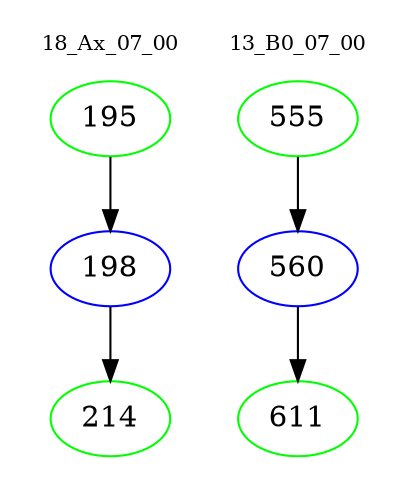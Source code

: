 digraph{
subgraph cluster_0 {
color = white
label = "18_Ax_07_00";
fontsize=10;
T0_195 [label="195", color="green"]
T0_195 -> T0_198 [color="black"]
T0_198 [label="198", color="blue"]
T0_198 -> T0_214 [color="black"]
T0_214 [label="214", color="green"]
}
subgraph cluster_1 {
color = white
label = "13_B0_07_00";
fontsize=10;
T1_555 [label="555", color="green"]
T1_555 -> T1_560 [color="black"]
T1_560 [label="560", color="blue"]
T1_560 -> T1_611 [color="black"]
T1_611 [label="611", color="green"]
}
}
